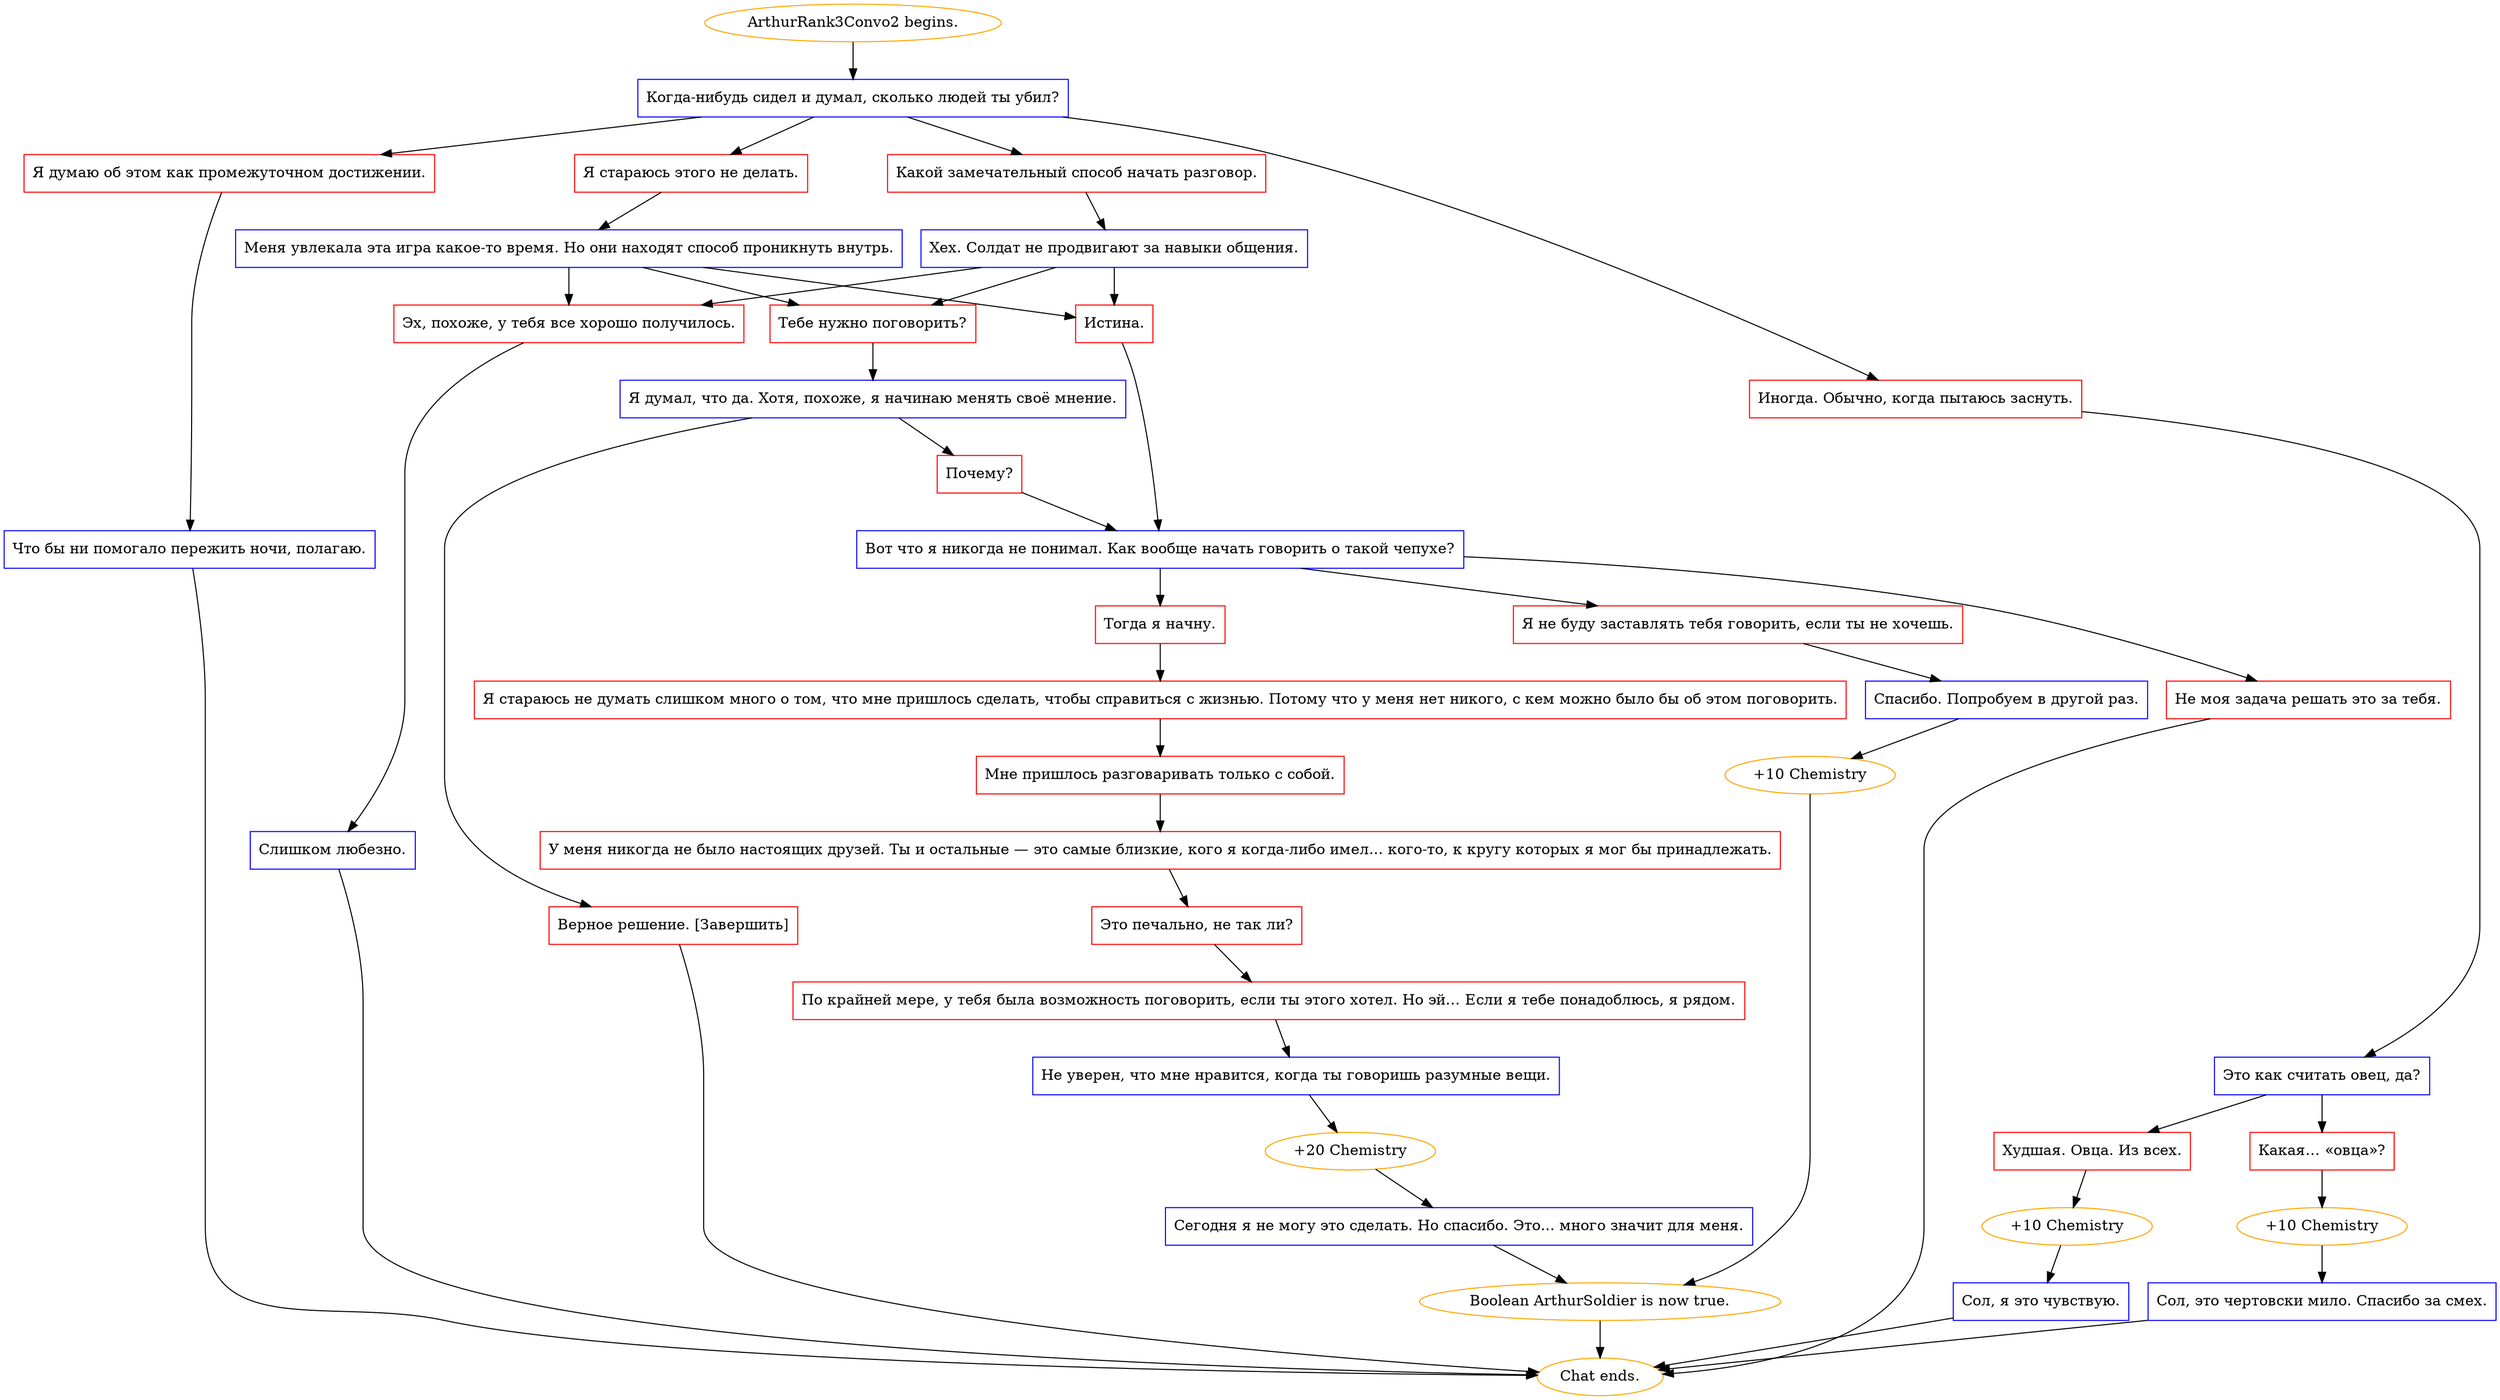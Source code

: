 digraph {
	"ArthurRank3Convo2 begins." [color=orange];
		"ArthurRank3Convo2 begins." -> j2966280095;
	j2966280095 [label="Когда-нибудь сидел и думал, сколько людей ты убил?",shape=box,color=blue];
		j2966280095 -> j2662430068;
		j2966280095 -> j2359304178;
		j2966280095 -> j774446775;
		j2966280095 -> j4226901637;
	j2662430068 [label="Я стараюсь этого не делать.",shape=box,color=red];
		j2662430068 -> j190801057;
	j2359304178 [label="Какой замечательный способ начать разговор.",shape=box,color=red];
		j2359304178 -> j1962076389;
	j774446775 [label="Иногда. Обычно, когда пытаюсь заснуть.",shape=box,color=red];
		j774446775 -> j3700046831;
	j4226901637 [label="Я думаю об этом как промежуточном достижении.",shape=box,color=red];
		j4226901637 -> j976658951;
	j190801057 [label="Меня увлекала эта игра какое-то время. Но они находят способ проникнуть внутрь.",shape=box,color=blue];
		j190801057 -> j1719791913;
		j190801057 -> j1447537234;
		j190801057 -> j2721586665;
	j1962076389 [label="Хех. Солдат не продвигают за навыки общения.",shape=box,color=blue];
		j1962076389 -> j1719791913;
		j1962076389 -> j1447537234;
		j1962076389 -> j2721586665;
	j3700046831 [label="Это как считать овец, да?",shape=box,color=blue];
		j3700046831 -> j522087456;
		j3700046831 -> j3429805829;
	j976658951 [label="Что бы ни помогало пережить ночи, полагаю.",shape=box,color=blue];
		j976658951 -> "Chat ends.";
	j1719791913 [label="Тебе нужно поговорить?",shape=box,color=red];
		j1719791913 -> j1011401298;
	j1447537234 [label="Истина.",shape=box,color=red];
		j1447537234 -> j672899819;
	j2721586665 [label="Эх, похоже, у тебя все хорошо получилось.",shape=box,color=red];
		j2721586665 -> j2592461956;
	j522087456 [label="Худшая. Овца. Из всех.",shape=box,color=red];
		j522087456 -> j275809040;
	j3429805829 [label="Какая… «овца»?",shape=box,color=red];
		j3429805829 -> j3817070834;
	"Chat ends." [color=orange];
	j1011401298 [label="Я думал, что да. Хотя, похоже, я начинаю менять своё мнение.",shape=box,color=blue];
		j1011401298 -> j498433206;
		j1011401298 -> j807445739;
	j672899819 [label="Вот что я никогда не понимал. Как вообще начать говорить о такой чепухе?",shape=box,color=blue];
		j672899819 -> j3313104414;
		j672899819 -> j1433360791;
		j672899819 -> j2681739737;
	j2592461956 [label="Слишком любезно.",shape=box,color=blue];
		j2592461956 -> "Chat ends.";
	j275809040 [label="+10 Chemistry",color=orange];
		j275809040 -> j3352895370;
	j3817070834 [label="+10 Chemistry",color=orange];
		j3817070834 -> j1372813256;
	j498433206 [label="Почему?",shape=box,color=red];
		j498433206 -> j672899819;
	j807445739 [label="Верное решение. [Завершить]",shape=box,color=red];
		j807445739 -> "Chat ends.";
	j3313104414 [label="Я не буду заставлять тебя говорить, если ты не хочешь.",shape=box,color=red];
		j3313104414 -> j1225526593;
	j1433360791 [label="Тогда я начну.",shape=box,color=red];
		j1433360791 -> j2638629313;
	j2681739737 [label="Не моя задача решать это за тебя.",shape=box,color=red];
		j2681739737 -> "Chat ends.";
	j3352895370 [label="Сол, я это чувствую.",shape=box,color=blue];
		j3352895370 -> "Chat ends.";
	j1372813256 [label="Сол, это чертовски мило. Спасибо за смех.",shape=box,color=blue];
		j1372813256 -> "Chat ends.";
	j1225526593 [label="Спасибо. Попробуем в другой раз.",shape=box,color=blue];
		j1225526593 -> j3874352369;
	j2638629313 [label="Я стараюсь не думать слишком много о том, что мне пришлось сделать, чтобы справиться с жизнью. Потому что у меня нет никого, с кем можно было бы об этом поговорить.",shape=box,color=red];
		j2638629313 -> j1122757795;
	j3874352369 [label="+10 Chemistry",color=orange];
		j3874352369 -> j1487843466;
	j1122757795 [label="Мне пришлось разговаривать только с собой.",shape=box,color=red];
		j1122757795 -> j1985982607;
	j1487843466 [label="Boolean ArthurSoldier is now true.",color=orange];
		j1487843466 -> "Chat ends.";
	j1985982607 [label="У меня никогда не было настоящих друзей. Ты и остальные — это самые близкие, кого я когда-либо имел... кого-то, к кругу которых я мог бы принадлежать.",shape=box,color=red];
		j1985982607 -> j4104494854;
	j4104494854 [label="Это печально, не так ли?",shape=box,color=red];
		j4104494854 -> j508288898;
	j508288898 [label="По крайней мере, у тебя была возможность поговорить, если ты этого хотел. Но эй… Если я тебе понадоблюсь, я рядом.",shape=box,color=red];
		j508288898 -> j2286236886;
	j2286236886 [label="Не уверен, что мне нравится, когда ты говоришь разумные вещи.",shape=box,color=blue];
		j2286236886 -> j4267165113;
	j4267165113 [label="+20 Chemistry",color=orange];
		j4267165113 -> j2067120638;
	j2067120638 [label="Сегодня я не могу это сделать. Но спасибо. Это... много значит для меня.",shape=box,color=blue];
		j2067120638 -> j1487843466;
}